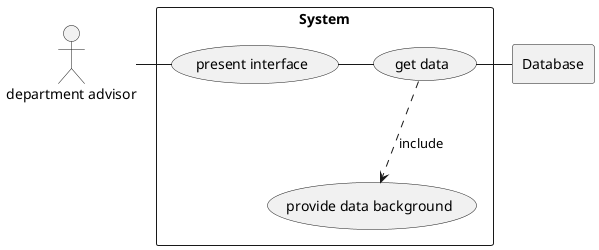 @startuml

actor A as "department advisor"

rectangle Database

rectangle System {
usecase UC3 as "present interface"
usecase UC1 as "get data"
usecase UC2 as "provide data background"

A - UC3
UC1 - Database
UC1 ..> UC2 : include
UC3 - UC1
}

@enduml